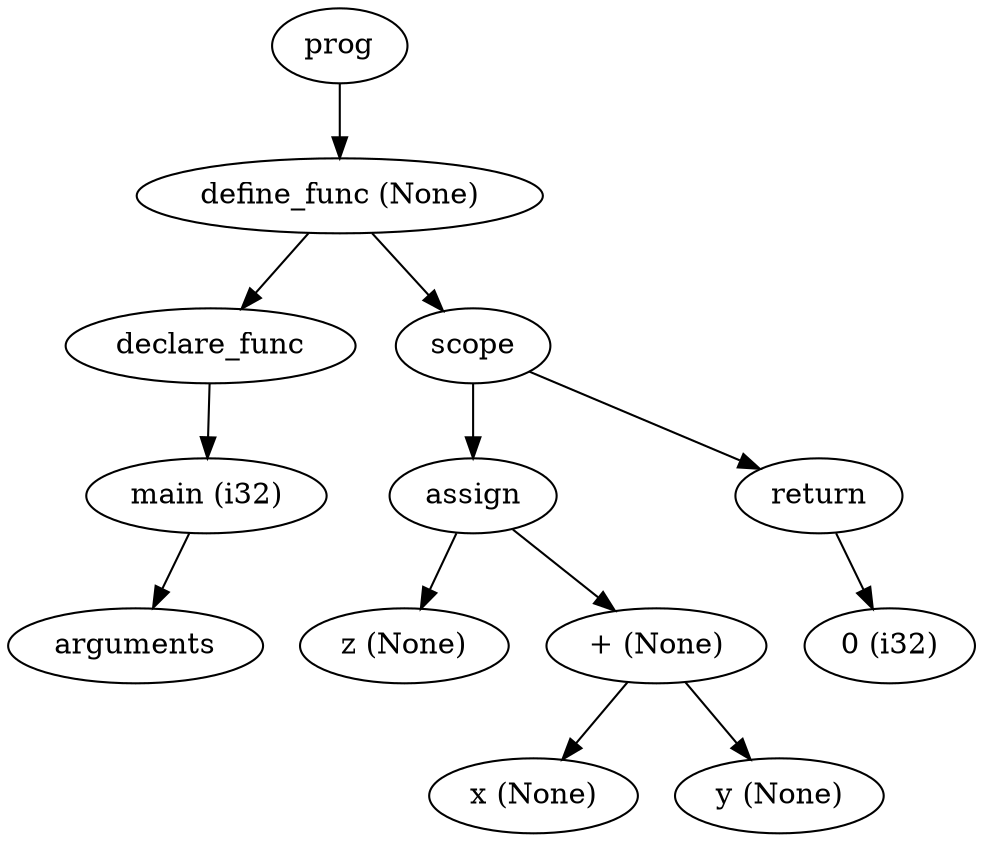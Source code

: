 digraph AST {
	node0[label="prog"]
	node1[label="define_func (None)"]
	node0->node1
	node2[label="declare_func"]
	node1->node2
	node3[label="main (i32)"]
	node2->node3
	node4[label="arguments"]
	node3->node4
	node5[label="scope"]
	node1->node5
	node6[label="assign"]
	node5->node6
	node7[label="z (None)"]
	node6->node7
	node8[label="+ (None)"]
	node6->node8
	node9[label="x (None)"]
	node8->node9
	node10[label="y (None)"]
	node8->node10
	node11[label="return"]
	node5->node11
	node12[label="0 (i32)"]
	node11->node12
}